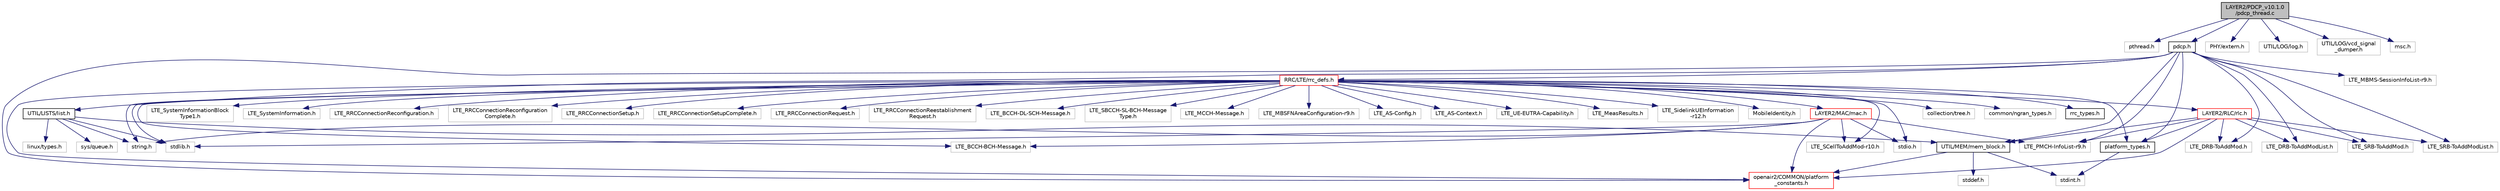 digraph "LAYER2/PDCP_v10.1.0/pdcp_thread.c"
{
 // LATEX_PDF_SIZE
  edge [fontname="Helvetica",fontsize="10",labelfontname="Helvetica",labelfontsize="10"];
  node [fontname="Helvetica",fontsize="10",shape=record];
  Node1 [label="LAYER2/PDCP_v10.1.0\l/pdcp_thread.c",height=0.2,width=0.4,color="black", fillcolor="grey75", style="filled", fontcolor="black",tooltip=" "];
  Node1 -> Node2 [color="midnightblue",fontsize="10",style="solid",fontname="Helvetica"];
  Node2 [label="pthread.h",height=0.2,width=0.4,color="grey75", fillcolor="white", style="filled",tooltip=" "];
  Node1 -> Node3 [color="midnightblue",fontsize="10",style="solid",fontname="Helvetica"];
  Node3 [label="pdcp.h",height=0.2,width=0.4,color="black", fillcolor="white", style="filled",URL="$pdcp_8h.html",tooltip="pdcp interface with RLC, RRC"];
  Node3 -> Node4 [color="midnightblue",fontsize="10",style="solid",fontname="Helvetica"];
  Node4 [label="UTIL/MEM/mem_block.h",height=0.2,width=0.4,color="black", fillcolor="white", style="filled",URL="$mem__block_8h.html",tooltip=" "];
  Node4 -> Node5 [color="midnightblue",fontsize="10",style="solid",fontname="Helvetica"];
  Node5 [label="stdint.h",height=0.2,width=0.4,color="grey75", fillcolor="white", style="filled",tooltip=" "];
  Node4 -> Node6 [color="midnightblue",fontsize="10",style="solid",fontname="Helvetica"];
  Node6 [label="stddef.h",height=0.2,width=0.4,color="grey75", fillcolor="white", style="filled",tooltip=" "];
  Node4 -> Node7 [color="midnightblue",fontsize="10",style="solid",fontname="Helvetica"];
  Node7 [label="openair2/COMMON/platform\l_constants.h",height=0.2,width=0.4,color="red", fillcolor="white", style="filled",URL="$platform__constants_8h.html",tooltip=" "];
  Node3 -> Node9 [color="midnightblue",fontsize="10",style="solid",fontname="Helvetica"];
  Node9 [label="UTIL/LISTS/list.h",height=0.2,width=0.4,color="black", fillcolor="white", style="filled",URL="$list_8h.html",tooltip=" "];
  Node9 -> Node10 [color="midnightblue",fontsize="10",style="solid",fontname="Helvetica"];
  Node10 [label="linux/types.h",height=0.2,width=0.4,color="grey75", fillcolor="white", style="filled",tooltip=" "];
  Node9 -> Node11 [color="midnightblue",fontsize="10",style="solid",fontname="Helvetica"];
  Node11 [label="stdlib.h",height=0.2,width=0.4,color="grey75", fillcolor="white", style="filled",tooltip=" "];
  Node9 -> Node12 [color="midnightblue",fontsize="10",style="solid",fontname="Helvetica"];
  Node12 [label="sys/queue.h",height=0.2,width=0.4,color="grey75", fillcolor="white", style="filled",tooltip=" "];
  Node9 -> Node13 [color="midnightblue",fontsize="10",style="solid",fontname="Helvetica"];
  Node13 [label="string.h",height=0.2,width=0.4,color="grey75", fillcolor="white", style="filled",tooltip=" "];
  Node9 -> Node4 [color="midnightblue",fontsize="10",style="solid",fontname="Helvetica"];
  Node3 -> Node14 [color="midnightblue",fontsize="10",style="solid",fontname="Helvetica"];
  Node14 [label="RRC/LTE/rrc_defs.h",height=0.2,width=0.4,color="red", fillcolor="white", style="filled",URL="$rrc__defs_8h.html",tooltip=" "];
  Node14 -> Node15 [color="midnightblue",fontsize="10",style="solid",fontname="Helvetica"];
  Node15 [label="stdio.h",height=0.2,width=0.4,color="grey75", fillcolor="white", style="filled",tooltip=" "];
  Node14 -> Node11 [color="midnightblue",fontsize="10",style="solid",fontname="Helvetica"];
  Node14 -> Node13 [color="midnightblue",fontsize="10",style="solid",fontname="Helvetica"];
  Node14 -> Node16 [color="midnightblue",fontsize="10",style="solid",fontname="Helvetica"];
  Node16 [label="collection/tree.h",height=0.2,width=0.4,color="grey75", fillcolor="white", style="filled",tooltip=" "];
  Node14 -> Node17 [color="midnightblue",fontsize="10",style="solid",fontname="Helvetica"];
  Node17 [label="common/ngran_types.h",height=0.2,width=0.4,color="grey75", fillcolor="white", style="filled",tooltip=" "];
  Node14 -> Node18 [color="midnightblue",fontsize="10",style="solid",fontname="Helvetica"];
  Node18 [label="rrc_types.h",height=0.2,width=0.4,color="black", fillcolor="white", style="filled",URL="$rrc__types_8h.html",tooltip="rrc types and subtypes"];
  Node14 -> Node19 [color="midnightblue",fontsize="10",style="solid",fontname="Helvetica"];
  Node19 [label="LAYER2/RLC/rlc.h",height=0.2,width=0.4,color="red", fillcolor="white", style="filled",URL="$rlc_8h.html",tooltip="This file, and only this file must be included by external code that interact with RLC layer."];
  Node19 -> Node20 [color="midnightblue",fontsize="10",style="solid",fontname="Helvetica"];
  Node20 [label="platform_types.h",height=0.2,width=0.4,color="black", fillcolor="white", style="filled",URL="$platform__types_8h.html",tooltip=" "];
  Node20 -> Node5 [color="midnightblue",fontsize="10",style="solid",fontname="Helvetica"];
  Node19 -> Node7 [color="midnightblue",fontsize="10",style="solid",fontname="Helvetica"];
  Node19 -> Node4 [color="midnightblue",fontsize="10",style="solid",fontname="Helvetica"];
  Node19 -> Node66 [color="midnightblue",fontsize="10",style="solid",fontname="Helvetica"];
  Node66 [label="LTE_DRB-ToAddMod.h",height=0.2,width=0.4,color="grey75", fillcolor="white", style="filled",tooltip=" "];
  Node19 -> Node67 [color="midnightblue",fontsize="10",style="solid",fontname="Helvetica"];
  Node67 [label="LTE_DRB-ToAddModList.h",height=0.2,width=0.4,color="grey75", fillcolor="white", style="filled",tooltip=" "];
  Node19 -> Node68 [color="midnightblue",fontsize="10",style="solid",fontname="Helvetica"];
  Node68 [label="LTE_SRB-ToAddMod.h",height=0.2,width=0.4,color="grey75", fillcolor="white", style="filled",tooltip=" "];
  Node19 -> Node69 [color="midnightblue",fontsize="10",style="solid",fontname="Helvetica"];
  Node69 [label="LTE_SRB-ToAddModList.h",height=0.2,width=0.4,color="grey75", fillcolor="white", style="filled",tooltip=" "];
  Node19 -> Node71 [color="midnightblue",fontsize="10",style="solid",fontname="Helvetica"];
  Node71 [label="LTE_PMCH-InfoList-r9.h",height=0.2,width=0.4,color="grey75", fillcolor="white", style="filled",tooltip=" "];
  Node14 -> Node7 [color="midnightblue",fontsize="10",style="solid",fontname="Helvetica"];
  Node14 -> Node20 [color="midnightblue",fontsize="10",style="solid",fontname="Helvetica"];
  Node14 -> Node72 [color="midnightblue",fontsize="10",style="solid",fontname="Helvetica"];
  Node72 [label="LAYER2/MAC/mac.h",height=0.2,width=0.4,color="red", fillcolor="white", style="filled",URL="$mac_8h.html",tooltip=" "];
  Node72 -> Node15 [color="midnightblue",fontsize="10",style="solid",fontname="Helvetica"];
  Node72 -> Node11 [color="midnightblue",fontsize="10",style="solid",fontname="Helvetica"];
  Node72 -> Node13 [color="midnightblue",fontsize="10",style="solid",fontname="Helvetica"];
  Node72 -> Node7 [color="midnightblue",fontsize="10",style="solid",fontname="Helvetica"];
  Node72 -> Node73 [color="midnightblue",fontsize="10",style="solid",fontname="Helvetica"];
  Node73 [label="LTE_BCCH-BCH-Message.h",height=0.2,width=0.4,color="grey75", fillcolor="white", style="filled",tooltip=" "];
  Node72 -> Node71 [color="midnightblue",fontsize="10",style="solid",fontname="Helvetica"];
  Node72 -> Node85 [color="midnightblue",fontsize="10",style="solid",fontname="Helvetica"];
  Node85 [label="LTE_SCellToAddMod-r10.h",height=0.2,width=0.4,color="grey75", fillcolor="white", style="filled",tooltip=" "];
  Node14 -> Node99 [color="midnightblue",fontsize="10",style="solid",fontname="Helvetica"];
  Node99 [label="LTE_SystemInformationBlock\lType1.h",height=0.2,width=0.4,color="grey75", fillcolor="white", style="filled",tooltip=" "];
  Node14 -> Node100 [color="midnightblue",fontsize="10",style="solid",fontname="Helvetica"];
  Node100 [label="LTE_SystemInformation.h",height=0.2,width=0.4,color="grey75", fillcolor="white", style="filled",tooltip=" "];
  Node14 -> Node101 [color="midnightblue",fontsize="10",style="solid",fontname="Helvetica"];
  Node101 [label="LTE_RRCConnectionReconfiguration.h",height=0.2,width=0.4,color="grey75", fillcolor="white", style="filled",tooltip=" "];
  Node14 -> Node102 [color="midnightblue",fontsize="10",style="solid",fontname="Helvetica"];
  Node102 [label="LTE_RRCConnectionReconfiguration\lComplete.h",height=0.2,width=0.4,color="grey75", fillcolor="white", style="filled",tooltip=" "];
  Node14 -> Node103 [color="midnightblue",fontsize="10",style="solid",fontname="Helvetica"];
  Node103 [label="LTE_RRCConnectionSetup.h",height=0.2,width=0.4,color="grey75", fillcolor="white", style="filled",tooltip=" "];
  Node14 -> Node104 [color="midnightblue",fontsize="10",style="solid",fontname="Helvetica"];
  Node104 [label="LTE_RRCConnectionSetupComplete.h",height=0.2,width=0.4,color="grey75", fillcolor="white", style="filled",tooltip=" "];
  Node14 -> Node105 [color="midnightblue",fontsize="10",style="solid",fontname="Helvetica"];
  Node105 [label="LTE_RRCConnectionRequest.h",height=0.2,width=0.4,color="grey75", fillcolor="white", style="filled",tooltip=" "];
  Node14 -> Node106 [color="midnightblue",fontsize="10",style="solid",fontname="Helvetica"];
  Node106 [label="LTE_RRCConnectionReestablishment\lRequest.h",height=0.2,width=0.4,color="grey75", fillcolor="white", style="filled",tooltip=" "];
  Node14 -> Node107 [color="midnightblue",fontsize="10",style="solid",fontname="Helvetica"];
  Node107 [label="LTE_BCCH-DL-SCH-Message.h",height=0.2,width=0.4,color="grey75", fillcolor="white", style="filled",tooltip=" "];
  Node14 -> Node108 [color="midnightblue",fontsize="10",style="solid",fontname="Helvetica"];
  Node108 [label="LTE_SBCCH-SL-BCH-Message\lType.h",height=0.2,width=0.4,color="grey75", fillcolor="white", style="filled",tooltip=" "];
  Node14 -> Node73 [color="midnightblue",fontsize="10",style="solid",fontname="Helvetica"];
  Node14 -> Node109 [color="midnightblue",fontsize="10",style="solid",fontname="Helvetica"];
  Node109 [label="LTE_MCCH-Message.h",height=0.2,width=0.4,color="grey75", fillcolor="white", style="filled",tooltip=" "];
  Node14 -> Node110 [color="midnightblue",fontsize="10",style="solid",fontname="Helvetica"];
  Node110 [label="LTE_MBSFNAreaConfiguration-r9.h",height=0.2,width=0.4,color="grey75", fillcolor="white", style="filled",tooltip=" "];
  Node14 -> Node85 [color="midnightblue",fontsize="10",style="solid",fontname="Helvetica"];
  Node14 -> Node111 [color="midnightblue",fontsize="10",style="solid",fontname="Helvetica"];
  Node111 [label="LTE_AS-Config.h",height=0.2,width=0.4,color="grey75", fillcolor="white", style="filled",tooltip=" "];
  Node14 -> Node112 [color="midnightblue",fontsize="10",style="solid",fontname="Helvetica"];
  Node112 [label="LTE_AS-Context.h",height=0.2,width=0.4,color="grey75", fillcolor="white", style="filled",tooltip=" "];
  Node14 -> Node113 [color="midnightblue",fontsize="10",style="solid",fontname="Helvetica"];
  Node113 [label="LTE_UE-EUTRA-Capability.h",height=0.2,width=0.4,color="grey75", fillcolor="white", style="filled",tooltip=" "];
  Node14 -> Node114 [color="midnightblue",fontsize="10",style="solid",fontname="Helvetica"];
  Node114 [label="LTE_MeasResults.h",height=0.2,width=0.4,color="grey75", fillcolor="white", style="filled",tooltip=" "];
  Node14 -> Node115 [color="midnightblue",fontsize="10",style="solid",fontname="Helvetica"];
  Node115 [label="LTE_SidelinkUEInformation\l-r12.h",height=0.2,width=0.4,color="grey75", fillcolor="white", style="filled",tooltip=" "];
  Node14 -> Node116 [color="midnightblue",fontsize="10",style="solid",fontname="Helvetica"];
  Node116 [label="MobileIdentity.h",height=0.2,width=0.4,color="grey75", fillcolor="white", style="filled",tooltip=" "];
  Node3 -> Node7 [color="midnightblue",fontsize="10",style="solid",fontname="Helvetica"];
  Node3 -> Node20 [color="midnightblue",fontsize="10",style="solid",fontname="Helvetica"];
  Node3 -> Node66 [color="midnightblue",fontsize="10",style="solid",fontname="Helvetica"];
  Node3 -> Node67 [color="midnightblue",fontsize="10",style="solid",fontname="Helvetica"];
  Node3 -> Node68 [color="midnightblue",fontsize="10",style="solid",fontname="Helvetica"];
  Node3 -> Node69 [color="midnightblue",fontsize="10",style="solid",fontname="Helvetica"];
  Node3 -> Node142 [color="midnightblue",fontsize="10",style="solid",fontname="Helvetica"];
  Node142 [label="LTE_MBMS-SessionInfoList-r9.h",height=0.2,width=0.4,color="grey75", fillcolor="white", style="filled",tooltip=" "];
  Node3 -> Node71 [color="midnightblue",fontsize="10",style="solid",fontname="Helvetica"];
  Node1 -> Node143 [color="midnightblue",fontsize="10",style="solid",fontname="Helvetica"];
  Node143 [label="PHY/extern.h",height=0.2,width=0.4,color="grey75", fillcolor="white", style="filled",tooltip=" "];
  Node1 -> Node144 [color="midnightblue",fontsize="10",style="solid",fontname="Helvetica"];
  Node144 [label="UTIL/LOG/log.h",height=0.2,width=0.4,color="grey75", fillcolor="white", style="filled",tooltip=" "];
  Node1 -> Node145 [color="midnightblue",fontsize="10",style="solid",fontname="Helvetica"];
  Node145 [label="UTIL/LOG/vcd_signal\l_dumper.h",height=0.2,width=0.4,color="grey75", fillcolor="white", style="filled",tooltip=" "];
  Node1 -> Node146 [color="midnightblue",fontsize="10",style="solid",fontname="Helvetica"];
  Node146 [label="msc.h",height=0.2,width=0.4,color="grey75", fillcolor="white", style="filled",tooltip=" "];
}
